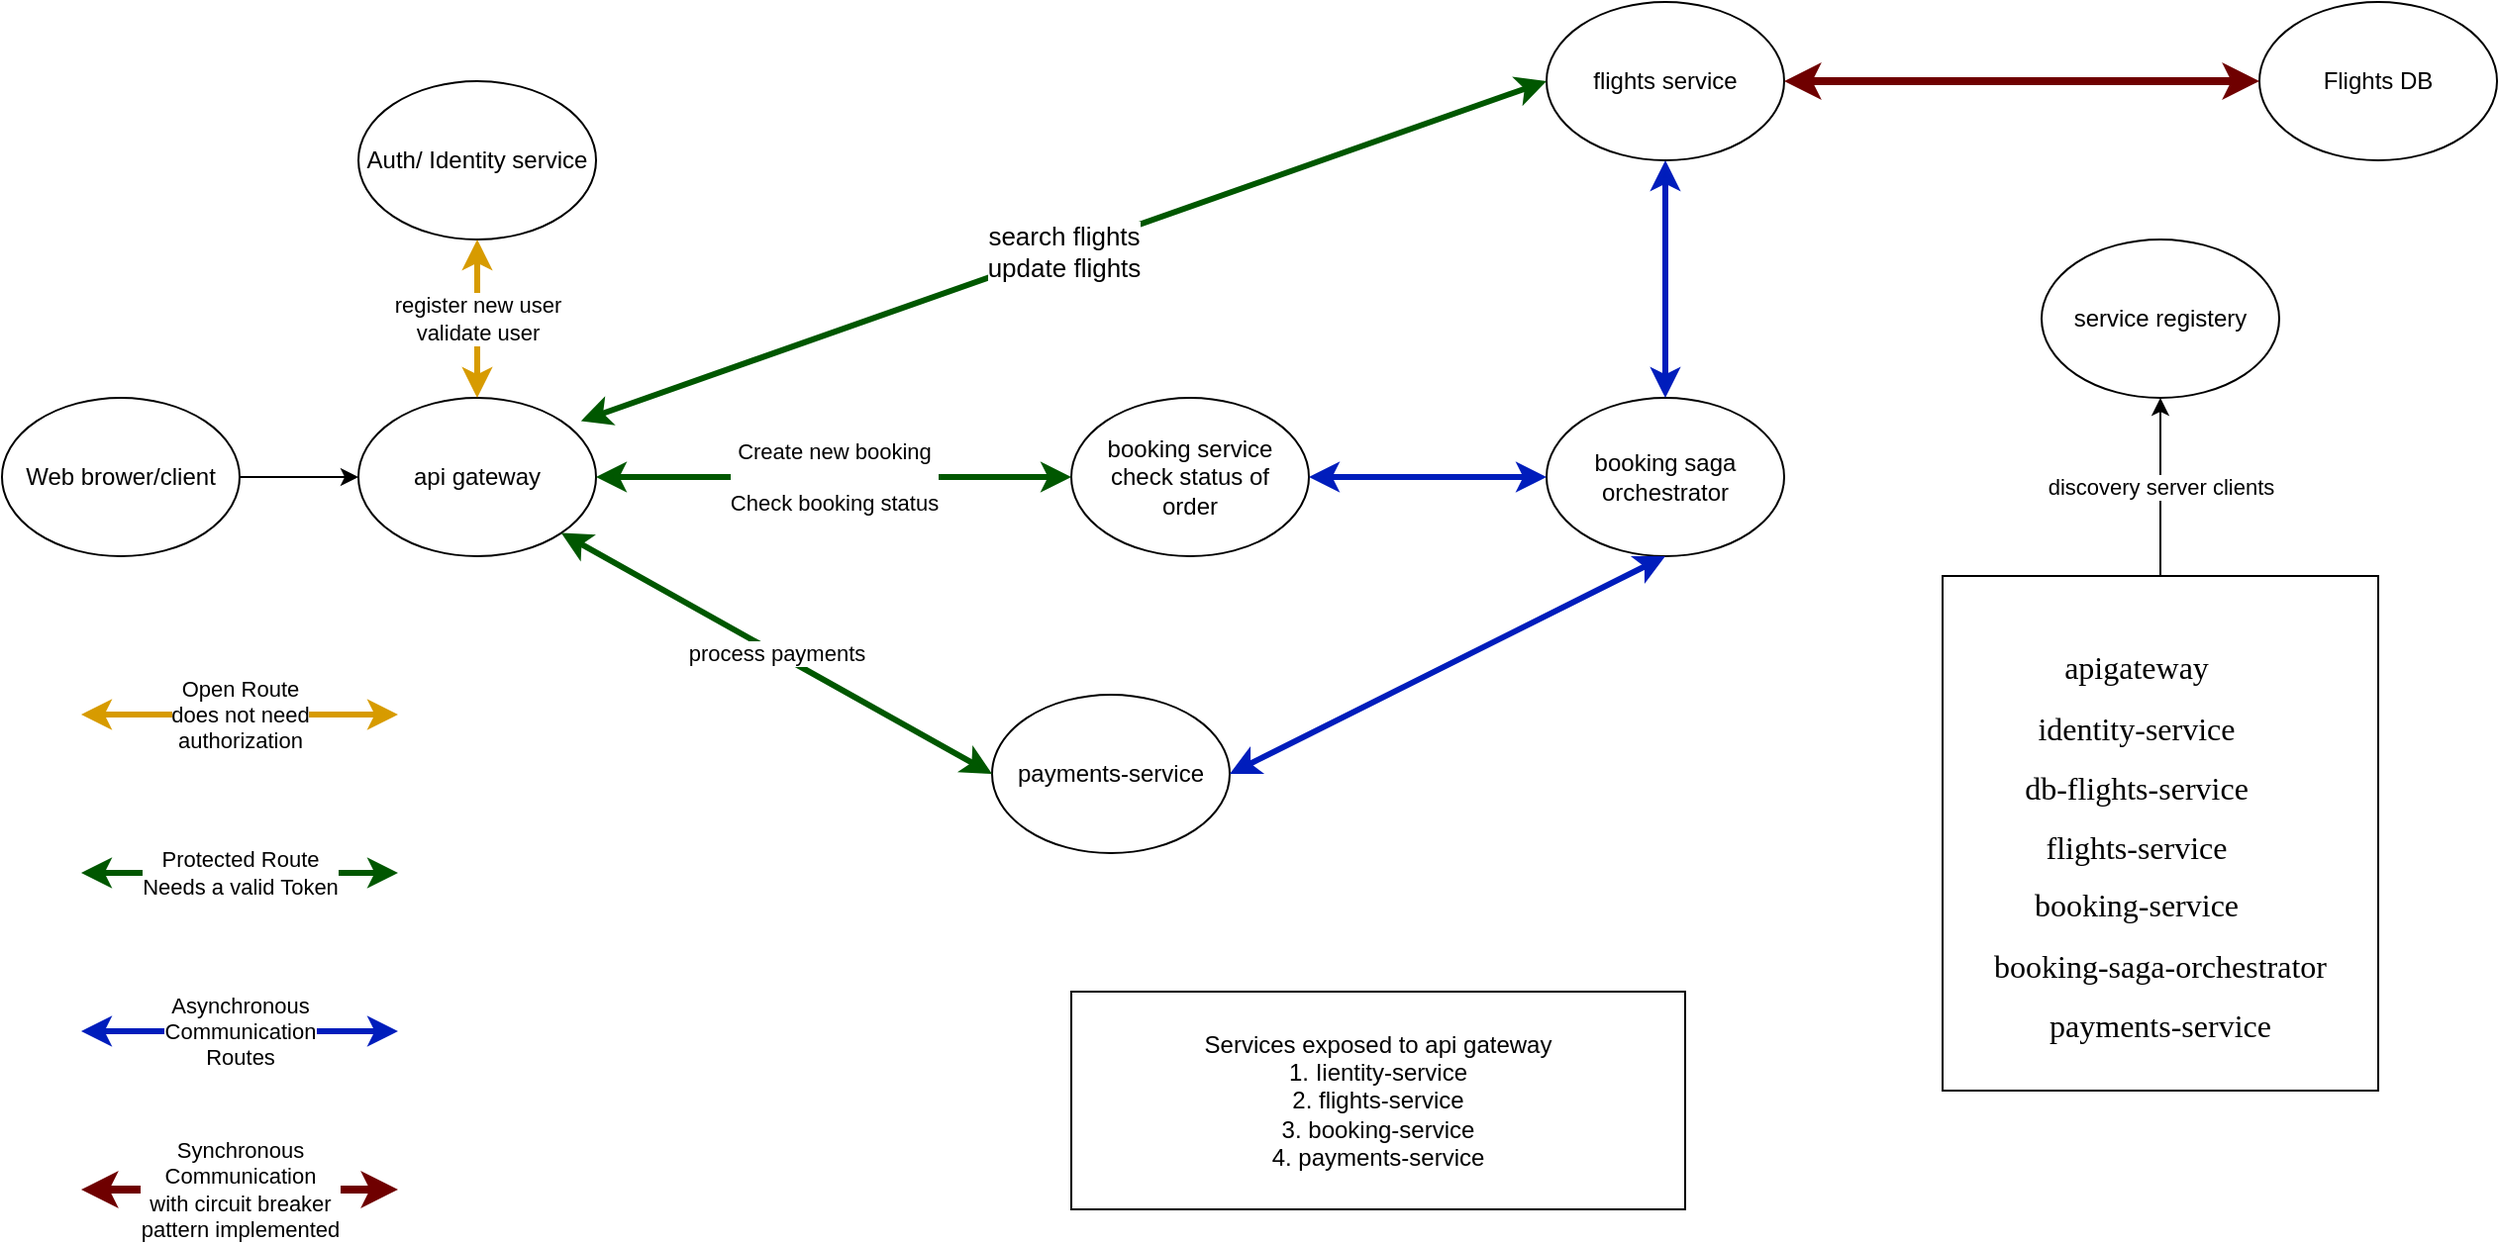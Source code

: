 <mxfile version="21.1.1" type="device">
  <diagram id="skH-N1LjTXYa0d7DtpjA" name="Page-1">
    <mxGraphModel dx="1444" dy="675" grid="1" gridSize="10" guides="1" tooltips="1" connect="1" arrows="1" fold="1" page="1" pageScale="1" pageWidth="850" pageHeight="1100" math="0" shadow="0">
      <root>
        <mxCell id="0" />
        <mxCell id="1" parent="0" />
        <mxCell id="zlrGjApTkNk8Ka6CCc2n-1" value="flights service" style="ellipse;whiteSpace=wrap;html=1;" parent="1" vertex="1">
          <mxGeometry x="780" width="120" height="80" as="geometry" />
        </mxCell>
        <mxCell id="zlrGjApTkNk8Ka6CCc2n-2" value="Flights DB" style="ellipse;whiteSpace=wrap;html=1;" parent="1" vertex="1">
          <mxGeometry x="1140" width="120" height="80" as="geometry" />
        </mxCell>
        <mxCell id="zlrGjApTkNk8Ka6CCc2n-3" value="Web brower/client" style="ellipse;whiteSpace=wrap;html=1;" parent="1" vertex="1">
          <mxGeometry y="200" width="120" height="80" as="geometry" />
        </mxCell>
        <mxCell id="zlrGjApTkNk8Ka6CCc2n-4" value="service registery" style="ellipse;whiteSpace=wrap;html=1;" parent="1" vertex="1">
          <mxGeometry x="1030" y="120" width="120" height="80" as="geometry" />
        </mxCell>
        <mxCell id="zlrGjApTkNk8Ka6CCc2n-5" value="api gateway" style="ellipse;whiteSpace=wrap;html=1;" parent="1" vertex="1">
          <mxGeometry x="180" y="200" width="120" height="80" as="geometry" />
        </mxCell>
        <mxCell id="A_0y_IQ02Vp7g4dw8pBq-1" value="Auth/ Identity service" style="ellipse;whiteSpace=wrap;html=1;" parent="1" vertex="1">
          <mxGeometry x="180" y="40" width="120" height="80" as="geometry" />
        </mxCell>
        <mxCell id="YlSBNoDHreUcTbOiqiFw-2" value="&lt;font style=&quot;font-size: 13px;&quot;&gt;search flights&lt;br&gt;update flights&lt;/font&gt;" style="endArrow=classic;startArrow=classic;html=1;rounded=0;exitX=1;exitY=0;exitDx=0;exitDy=0;entryX=0;entryY=0.5;entryDx=0;entryDy=0;fillColor=#008a00;strokeColor=#005700;strokeWidth=3;" parent="1" edge="1">
          <mxGeometry width="50" height="50" relative="1" as="geometry">
            <mxPoint x="292.426" y="211.716" as="sourcePoint" />
            <mxPoint x="780" y="40" as="targetPoint" />
          </mxGeometry>
        </mxCell>
        <mxCell id="YlSBNoDHreUcTbOiqiFw-3" value="" style="endArrow=classic;html=1;rounded=0;exitX=1;exitY=0.5;exitDx=0;exitDy=0;entryX=0;entryY=0.5;entryDx=0;entryDy=0;" parent="1" source="zlrGjApTkNk8Ka6CCc2n-3" target="zlrGjApTkNk8Ka6CCc2n-5" edge="1">
          <mxGeometry width="50" height="50" relative="1" as="geometry">
            <mxPoint x="540" y="310" as="sourcePoint" />
            <mxPoint x="590" y="260" as="targetPoint" />
            <Array as="points" />
          </mxGeometry>
        </mxCell>
        <mxCell id="YlSBNoDHreUcTbOiqiFw-4" value="booking saga orchestrator" style="ellipse;whiteSpace=wrap;html=1;" parent="1" vertex="1">
          <mxGeometry x="780" y="200" width="120" height="80" as="geometry" />
        </mxCell>
        <mxCell id="YlSBNoDHreUcTbOiqiFw-5" value="" style="endArrow=classic;startArrow=classic;html=1;rounded=0;entryX=0.5;entryY=1;entryDx=0;entryDy=0;exitX=0.5;exitY=0;exitDx=0;exitDy=0;fillColor=#0050ef;strokeColor=#001DBC;strokeWidth=3;" parent="1" edge="1">
          <mxGeometry width="50" height="50" relative="1" as="geometry">
            <mxPoint x="840" y="200.0" as="sourcePoint" />
            <mxPoint x="840" y="80.0" as="targetPoint" />
          </mxGeometry>
        </mxCell>
        <mxCell id="YlSBNoDHreUcTbOiqiFw-6" value="booking service&lt;br&gt;check status of &lt;br&gt;order" style="ellipse;whiteSpace=wrap;html=1;" parent="1" vertex="1">
          <mxGeometry x="540" y="200" width="120" height="80" as="geometry" />
        </mxCell>
        <mxCell id="YlSBNoDHreUcTbOiqiFw-7" value="Create new booking&lt;br&gt;&lt;br&gt;Check booking status" style="endArrow=classic;startArrow=classic;html=1;rounded=0;entryX=0;entryY=0.5;entryDx=0;entryDy=0;exitX=1;exitY=0.5;exitDx=0;exitDy=0;fillColor=#008a00;strokeColor=#005700;strokeWidth=3;" parent="1" source="zlrGjApTkNk8Ka6CCc2n-5" target="YlSBNoDHreUcTbOiqiFw-6" edge="1">
          <mxGeometry width="50" height="50" relative="1" as="geometry">
            <mxPoint x="370" y="290" as="sourcePoint" />
            <mxPoint x="420" y="240" as="targetPoint" />
          </mxGeometry>
        </mxCell>
        <mxCell id="L2ALMlDx0BOHGaFCGhI8-3" value="" style="endArrow=classic;startArrow=classic;html=1;rounded=0;entryX=0;entryY=0.5;entryDx=0;entryDy=0;exitX=1;exitY=0.5;exitDx=0;exitDy=0;fillColor=#0050ef;strokeColor=#001DBC;strokeWidth=3;" parent="1" source="YlSBNoDHreUcTbOiqiFw-6" target="YlSBNoDHreUcTbOiqiFw-4" edge="1">
          <mxGeometry width="50" height="50" relative="1" as="geometry">
            <mxPoint x="630" y="330" as="sourcePoint" />
            <mxPoint x="680" y="280" as="targetPoint" />
          </mxGeometry>
        </mxCell>
        <mxCell id="clyaD23GlVpxHpIQa8MM-1" value="payments-service" style="ellipse;whiteSpace=wrap;html=1;" vertex="1" parent="1">
          <mxGeometry x="500" y="350" width="120" height="80" as="geometry" />
        </mxCell>
        <mxCell id="clyaD23GlVpxHpIQa8MM-3" value="process payments" style="endArrow=classic;startArrow=classic;html=1;rounded=0;entryX=1;entryY=1;entryDx=0;entryDy=0;exitX=0;exitY=0.5;exitDx=0;exitDy=0;fillColor=#008a00;strokeColor=#005700;strokeWidth=3;" edge="1" parent="1" source="clyaD23GlVpxHpIQa8MM-1" target="zlrGjApTkNk8Ka6CCc2n-5">
          <mxGeometry width="50" height="50" relative="1" as="geometry">
            <mxPoint x="610" y="260" as="sourcePoint" />
            <mxPoint x="660" y="210" as="targetPoint" />
            <Array as="points" />
          </mxGeometry>
        </mxCell>
        <mxCell id="clyaD23GlVpxHpIQa8MM-4" value="register new user&lt;br&gt;validate user" style="endArrow=classic;startArrow=classic;html=1;rounded=0;entryX=0.5;entryY=1;entryDx=0;entryDy=0;exitX=0.5;exitY=0;exitDx=0;exitDy=0;fillColor=#ffe6cc;strokeColor=#d79b00;strokeWidth=3;" edge="1" parent="1" source="zlrGjApTkNk8Ka6CCc2n-5" target="A_0y_IQ02Vp7g4dw8pBq-1">
          <mxGeometry width="50" height="50" relative="1" as="geometry">
            <mxPoint x="220" y="190" as="sourcePoint" />
            <mxPoint x="270" y="140" as="targetPoint" />
          </mxGeometry>
        </mxCell>
        <mxCell id="clyaD23GlVpxHpIQa8MM-5" value="" style="endArrow=classic;startArrow=classic;html=1;rounded=0;entryX=0.5;entryY=1;entryDx=0;entryDy=0;fillColor=#0050ef;strokeColor=#001DBC;strokeWidth=3;" edge="1" parent="1" target="YlSBNoDHreUcTbOiqiFw-4">
          <mxGeometry width="50" height="50" relative="1" as="geometry">
            <mxPoint x="620" y="390" as="sourcePoint" />
            <mxPoint x="670" y="340" as="targetPoint" />
          </mxGeometry>
        </mxCell>
        <mxCell id="clyaD23GlVpxHpIQa8MM-7" value="&lt;p style=&quot;border-color: var(--border-color); text-indent: -18pt;&quot; class=&quot;MsoListParagraphCxSpFirst&quot;&gt;&lt;span style=&quot;background-color: initial; font-family: &amp;quot;Times New Roman&amp;quot;, serif; font-size: 12pt; text-indent: -18pt;&quot;&gt;apigateway&lt;/span&gt;&lt;br&gt;&lt;/p&gt;&lt;p style=&quot;border-color: var(--border-color); text-indent: -18pt;&quot; class=&quot;MsoListParagraphCxSpFirst&quot;&gt;&lt;span style=&quot;border-color: var(--border-color); font-family: &amp;quot;Times New Roman&amp;quot;, serif; font-size: 12pt; text-indent: -18pt; background-color: initial;&quot;&gt;identity-service&lt;/span&gt;&lt;/p&gt;&lt;p style=&quot;border-color: var(--border-color); text-indent: -18pt;&quot; class=&quot;MsoListParagraphCxSpMiddle&quot;&gt;&lt;span style=&quot;border-color: var(--border-color); line-height: 17.12px; font-family: &amp;quot;Times New Roman&amp;quot;, serif; font-size: 12pt;&quot; lang=&quot;EN-US&quot;&gt;db-flights-service&lt;/span&gt;&lt;/p&gt;&lt;p style=&quot;border-color: var(--border-color); text-indent: -18pt;&quot; class=&quot;MsoListParagraphCxSpMiddle&quot;&gt;&lt;span style=&quot;border-color: var(--border-color); line-height: 17.12px; font-family: &amp;quot;Times New Roman&amp;quot;, serif; font-size: 12pt;&quot; lang=&quot;EN-US&quot;&gt;flights-service&lt;/span&gt;&lt;/p&gt;&lt;p style=&quot;border-color: var(--border-color); text-indent: -18pt;&quot; class=&quot;MsoListParagraphCxSpMiddle&quot;&gt;&lt;span style=&quot;border-color: var(--border-color); line-height: 17.12px; font-family: &amp;quot;Times New Roman&amp;quot;, serif; font-size: 12pt;&quot; lang=&quot;EN-US&quot;&gt;booking-service&lt;/span&gt;&lt;/p&gt;&lt;p style=&quot;border-color: var(--border-color); text-indent: -18pt;&quot; class=&quot;MsoListParagraphCxSpMiddle&quot;&gt;&lt;span style=&quot;background-color: initial; font-family: &amp;quot;Times New Roman&amp;quot;, serif; font-size: 12pt; text-indent: -18pt;&quot;&gt;&amp;nbsp; &amp;nbsp; &amp;nbsp; booking-saga-orchestrator&lt;/span&gt;&lt;/p&gt;&lt;span style=&quot;border-color: var(--border-color); line-height: 17.12px; font-family: &amp;quot;Times New Roman&amp;quot;, serif; font-size: 12pt;&quot; lang=&quot;EN-US&quot;&gt;&lt;div style=&quot;&quot;&gt;&lt;span style=&quot;font-size: 12pt; background-color: initial;&quot;&gt;payments-service&lt;/span&gt;&lt;/div&gt;&lt;/span&gt;" style="rounded=0;whiteSpace=wrap;html=1;align=center;" vertex="1" parent="1">
          <mxGeometry x="980" y="290" width="220" height="260" as="geometry" />
        </mxCell>
        <mxCell id="clyaD23GlVpxHpIQa8MM-9" value="discovery server clients" style="endArrow=classic;html=1;rounded=0;exitX=0.5;exitY=0;exitDx=0;exitDy=0;entryX=0.5;entryY=1;entryDx=0;entryDy=0;" edge="1" parent="1" source="clyaD23GlVpxHpIQa8MM-7" target="zlrGjApTkNk8Ka6CCc2n-4">
          <mxGeometry width="50" height="50" relative="1" as="geometry">
            <mxPoint x="1330" y="320" as="sourcePoint" />
            <mxPoint x="1150" y="260" as="targetPoint" />
          </mxGeometry>
        </mxCell>
        <mxCell id="clyaD23GlVpxHpIQa8MM-12" value="Open Route&lt;br&gt;does not need &lt;br&gt;authorization" style="endArrow=classic;startArrow=classic;html=1;rounded=0;fillColor=#ffe6cc;strokeColor=#d79b00;strokeWidth=3;" edge="1" parent="1">
          <mxGeometry width="50" height="50" relative="1" as="geometry">
            <mxPoint x="40" y="360" as="sourcePoint" />
            <mxPoint x="200" y="360" as="targetPoint" />
          </mxGeometry>
        </mxCell>
        <mxCell id="clyaD23GlVpxHpIQa8MM-13" value="Protected Route&lt;br&gt;Needs a valid Token" style="endArrow=classic;startArrow=classic;html=1;rounded=0;fillColor=#008a00;strokeColor=#005700;strokeWidth=3;" edge="1" parent="1">
          <mxGeometry width="50" height="50" relative="1" as="geometry">
            <mxPoint x="40" y="440" as="sourcePoint" />
            <mxPoint x="200" y="440" as="targetPoint" />
          </mxGeometry>
        </mxCell>
        <mxCell id="clyaD23GlVpxHpIQa8MM-16" value="Asynchronous&lt;br&gt;Communication&lt;br&gt;Routes" style="endArrow=classic;startArrow=classic;html=1;rounded=0;exitX=1;exitY=0.5;exitDx=0;exitDy=0;fillColor=#0050ef;strokeColor=#001DBC;strokeWidth=3;" edge="1" parent="1">
          <mxGeometry width="50" height="50" relative="1" as="geometry">
            <mxPoint x="40" y="520" as="sourcePoint" />
            <mxPoint x="200" y="520" as="targetPoint" />
          </mxGeometry>
        </mxCell>
        <mxCell id="clyaD23GlVpxHpIQa8MM-18" value="Synchronous&lt;br style=&quot;border-color: var(--border-color);&quot;&gt;Communication&lt;br style=&quot;border-color: var(--border-color);&quot;&gt;with circuit breaker&lt;br style=&quot;border-color: var(--border-color);&quot;&gt;pattern implemented" style="endArrow=classic;startArrow=classic;html=1;rounded=0;fillColor=#a20025;strokeColor=#6F0000;strokeWidth=4;" edge="1" parent="1">
          <mxGeometry width="50" height="50" relative="1" as="geometry">
            <mxPoint x="40" y="600" as="sourcePoint" />
            <mxPoint x="200" y="600" as="targetPoint" />
          </mxGeometry>
        </mxCell>
        <mxCell id="clyaD23GlVpxHpIQa8MM-19" value="" style="endArrow=classic;startArrow=classic;html=1;rounded=0;exitX=0;exitY=0.5;exitDx=0;exitDy=0;entryX=1;entryY=0.5;entryDx=0;entryDy=0;fillColor=#a20025;strokeColor=#6F0000;strokeWidth=4;" edge="1" parent="1" source="zlrGjApTkNk8Ka6CCc2n-2" target="zlrGjApTkNk8Ka6CCc2n-1">
          <mxGeometry width="50" height="50" relative="1" as="geometry">
            <mxPoint x="630" y="290" as="sourcePoint" />
            <mxPoint x="680" y="240" as="targetPoint" />
            <Array as="points">
              <mxPoint x="1040" y="40" />
            </Array>
          </mxGeometry>
        </mxCell>
        <mxCell id="clyaD23GlVpxHpIQa8MM-20" value="Services exposed to api gateway&lt;br&gt;1. Iientity-service&lt;br&gt;2. flights-service&lt;br&gt;3. booking-service&lt;br&gt;4. payments-service" style="rounded=0;whiteSpace=wrap;html=1;" vertex="1" parent="1">
          <mxGeometry x="540" y="500" width="310" height="110" as="geometry" />
        </mxCell>
      </root>
    </mxGraphModel>
  </diagram>
</mxfile>
